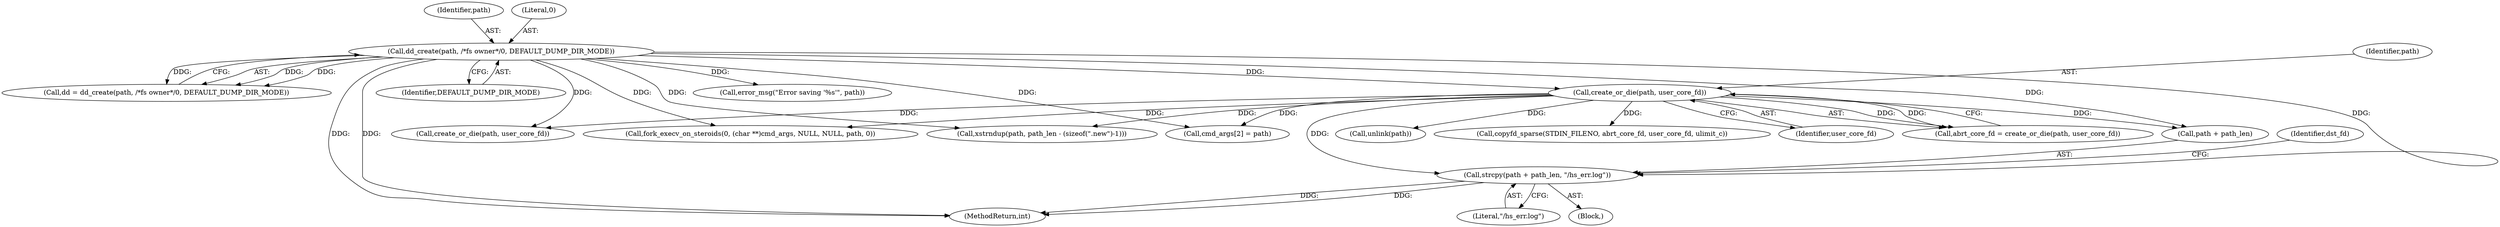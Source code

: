 digraph "0_abrt_3c1b60cfa62d39e5fff5a53a5bc53dae189e740e@API" {
"1001234" [label="(Call,strcpy(path + path_len, \"/hs_err.log\"))"];
"1000775" [label="(Call,dd_create(path, /*fs owner*/0, DEFAULT_DUMP_DIR_MODE))"];
"1001148" [label="(Call,create_or_die(path, user_core_fd))"];
"1000773" [label="(Call,dd = dd_create(path, /*fs owner*/0, DEFAULT_DUMP_DIR_MODE))"];
"1001149" [label="(Identifier,path)"];
"1001146" [label="(Call,abrt_core_fd = create_or_die(path, user_core_fd))"];
"1001238" [label="(Literal,\"/hs_err.log\")"];
"1001242" [label="(Call,create_or_die(path, user_core_fd))"];
"1001176" [label="(Call,unlink(path))"];
"1001233" [label="(Block,)"];
"1001153" [label="(Call,copyfd_sparse(STDIN_FILENO, abrt_core_fd, user_core_fd, ulimit_c))"];
"1001241" [label="(Identifier,dst_fd)"];
"1001148" [label="(Call,create_or_die(path, user_core_fd))"];
"1001150" [label="(Identifier,user_core_fd)"];
"1000775" [label="(Call,dd_create(path, /*fs owner*/0, DEFAULT_DUMP_DIR_MODE))"];
"1000778" [label="(Identifier,DEFAULT_DUMP_DIR_MODE)"];
"1000776" [label="(Identifier,path)"];
"1000777" [label="(Literal,0)"];
"1001235" [label="(Call,path + path_len)"];
"1001350" [label="(Call,xstrndup(path, path_len - (sizeof(\".new\")-1)))"];
"1001309" [label="(Call,cmd_args[2] = path)"];
"1001332" [label="(Call,fork_execv_on_steroids(0, (char **)cmd_args, NULL, NULL, path, 0))"];
"1001234" [label="(Call,strcpy(path + path_len, \"/hs_err.log\"))"];
"1001134" [label="(Call,error_msg(\"Error saving '%s'\", path))"];
"1001445" [label="(MethodReturn,int)"];
"1001234" -> "1001233"  [label="AST: "];
"1001234" -> "1001238"  [label="CFG: "];
"1001235" -> "1001234"  [label="AST: "];
"1001238" -> "1001234"  [label="AST: "];
"1001241" -> "1001234"  [label="CFG: "];
"1001234" -> "1001445"  [label="DDG: "];
"1001234" -> "1001445"  [label="DDG: "];
"1000775" -> "1001234"  [label="DDG: "];
"1001148" -> "1001234"  [label="DDG: "];
"1000775" -> "1000773"  [label="AST: "];
"1000775" -> "1000778"  [label="CFG: "];
"1000776" -> "1000775"  [label="AST: "];
"1000777" -> "1000775"  [label="AST: "];
"1000778" -> "1000775"  [label="AST: "];
"1000773" -> "1000775"  [label="CFG: "];
"1000775" -> "1001445"  [label="DDG: "];
"1000775" -> "1001445"  [label="DDG: "];
"1000775" -> "1000773"  [label="DDG: "];
"1000775" -> "1000773"  [label="DDG: "];
"1000775" -> "1000773"  [label="DDG: "];
"1000775" -> "1001134"  [label="DDG: "];
"1000775" -> "1001148"  [label="DDG: "];
"1000775" -> "1001235"  [label="DDG: "];
"1000775" -> "1001242"  [label="DDG: "];
"1000775" -> "1001309"  [label="DDG: "];
"1000775" -> "1001332"  [label="DDG: "];
"1000775" -> "1001350"  [label="DDG: "];
"1001148" -> "1001146"  [label="AST: "];
"1001148" -> "1001150"  [label="CFG: "];
"1001149" -> "1001148"  [label="AST: "];
"1001150" -> "1001148"  [label="AST: "];
"1001146" -> "1001148"  [label="CFG: "];
"1001148" -> "1001146"  [label="DDG: "];
"1001148" -> "1001146"  [label="DDG: "];
"1001148" -> "1001153"  [label="DDG: "];
"1001148" -> "1001176"  [label="DDG: "];
"1001148" -> "1001235"  [label="DDG: "];
"1001148" -> "1001242"  [label="DDG: "];
"1001148" -> "1001309"  [label="DDG: "];
"1001148" -> "1001332"  [label="DDG: "];
"1001148" -> "1001350"  [label="DDG: "];
}
